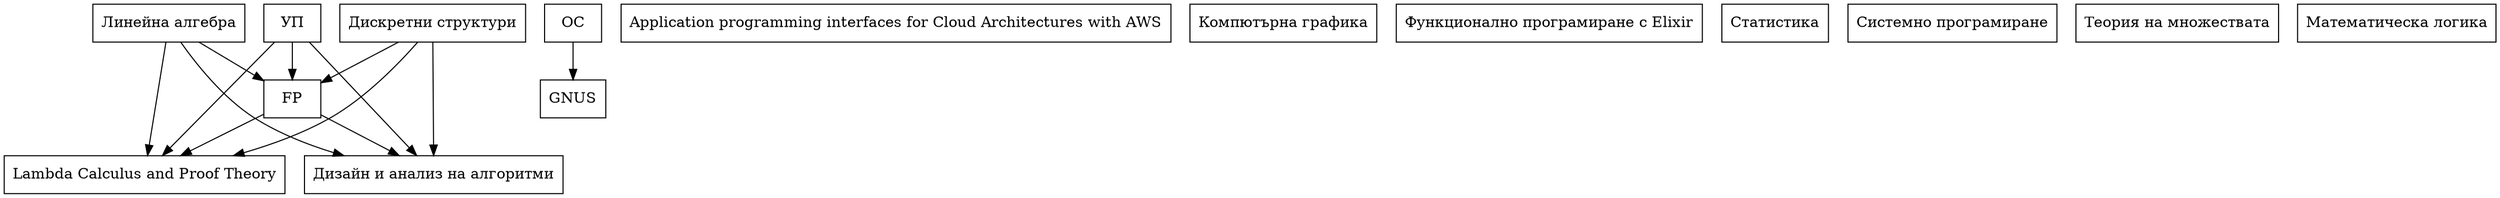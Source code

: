digraph {
11 [label="FP", shape="box"]
20 [label="GNUS", shape="box"]
21 [label="Lambda Calculus and Proof Theory", shape="box"]
22 [label="Application programming interfaces for Cloud Architectures with AWS", shape="box"]
23 [label="Компютърна графика", shape="box"]
24 [label="Линейна алгебра", shape="box"]
25 [label="Функционално програмиране с Elixir", shape="box"]
26 [label="Статистика", shape="box"]
29 [label="ОС", shape="box"]
30 [label="УП", shape="box"]
32 [label="Системно програмиране", shape="box"]
33 [label="Теория на множествата", shape="box"]
34 [label="Дискретни структури", shape="box"]
35 [label="Математическа логика", shape="box"]
37 [label="Дизайн и анализ на алгоритми", shape="box"]
24 -> 11
30 -> 11
34 -> 11
29 -> 20
11 -> 21
24 -> 21
30 -> 21
34 -> 21
11 -> 37
24 -> 37
30 -> 37
34 -> 37
}